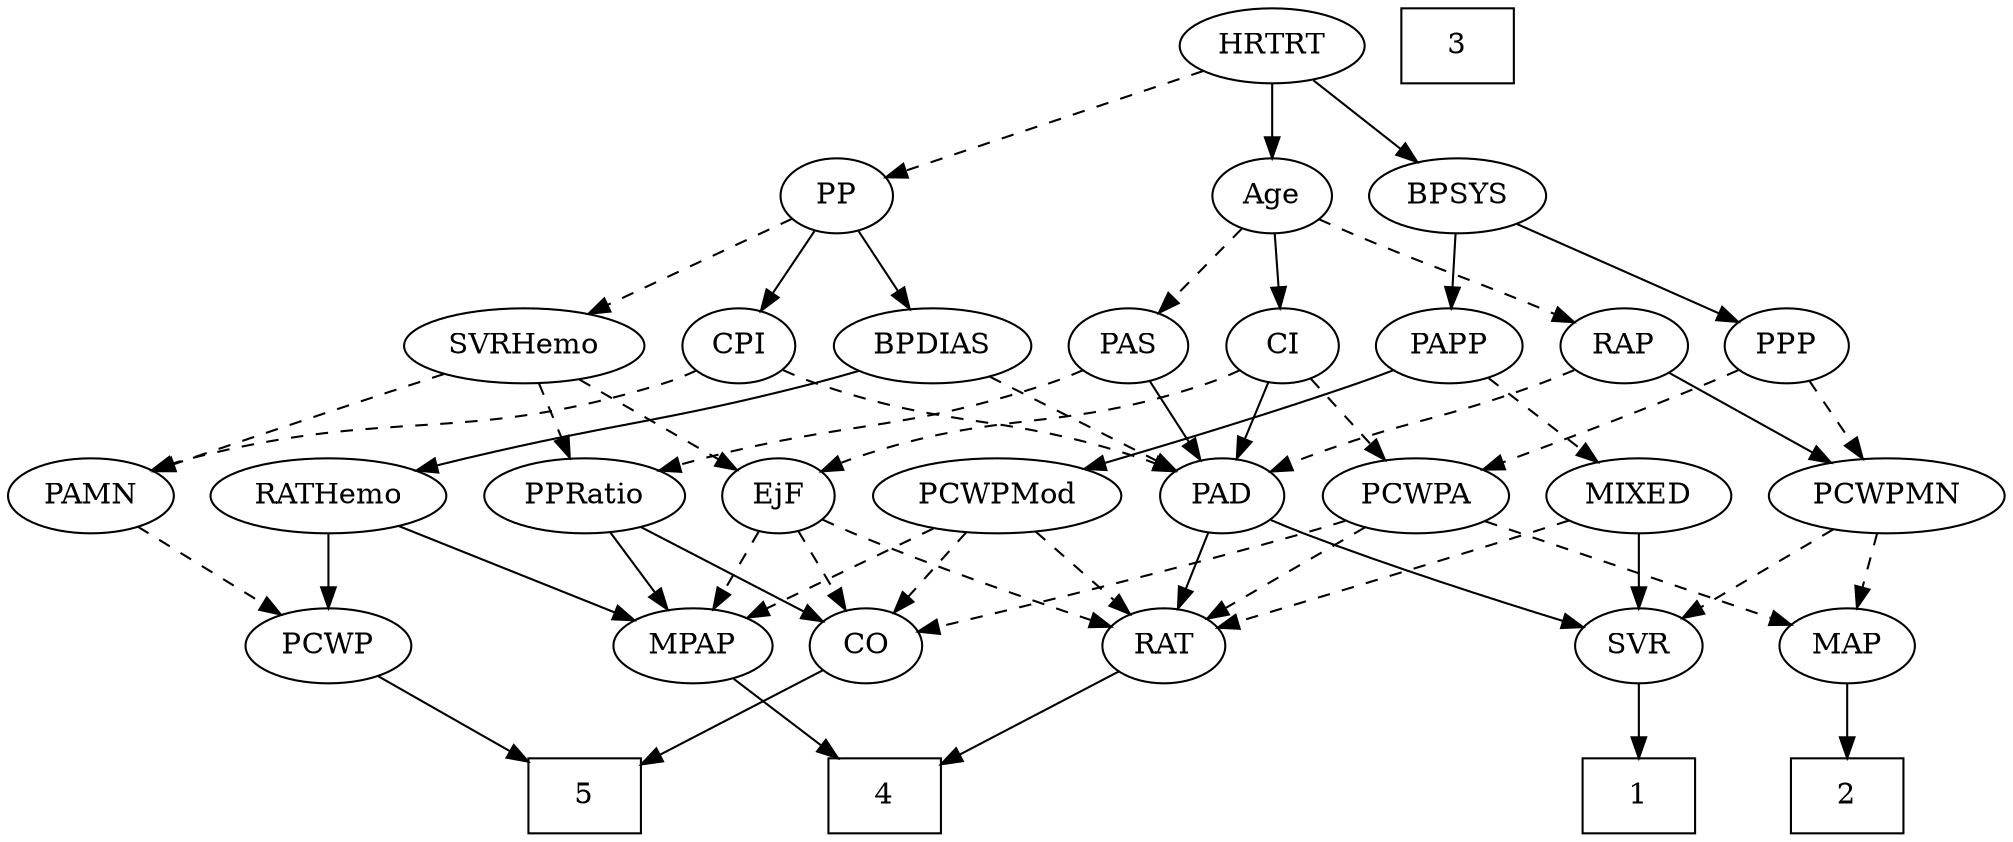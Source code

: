 strict digraph {
	graph [bb="0,0,874.44,396"];
	node [label="\N"];
	1	[height=0.5,
		pos="158.05,18",
		shape=box,
		width=0.75];
	2	[height=0.5,
		pos="66.046,18",
		shape=box,
		width=0.75];
	3	[height=0.5,
		pos="404.05,378",
		shape=box,
		width=0.75];
	4	[height=0.5,
		pos="410.05,18",
		shape=box,
		width=0.75];
	5	[height=0.5,
		pos="618.05,18",
		shape=box,
		width=0.75];
	Age	[height=0.5,
		pos="319.05,306",
		width=0.75];
	RAP	[height=0.5,
		pos="161.05,234",
		width=0.77632];
	Age -> RAP	[pos="e,183.3,245.36 297.79,294.79 292.96,292.52 287.84,290.15 283.05,288 245.6,271.24 235.58,268.57 198.05,252 196.25,251.21 194.41,250.39 \
192.56,249.55",
		style=dashed];
	PAS	[height=0.5,
		pos="388.05,234",
		width=0.75];
	Age -> PAS	[pos="e,373.77,249.49 333.34,290.5 342.96,280.73 355.82,267.69 366.66,256.7",
		style=dashed];
	CI	[height=0.5,
		pos="316.05,234",
		width=0.75];
	Age -> CI	[pos="e,316.78,252.1 318.3,287.7 317.97,279.98 317.58,270.71 317.21,262.11",
		style=solid];
	EjF	[height=0.5,
		pos="542.05,162",
		width=0.75];
	MPAP	[height=0.5,
		pos="582.05,90",
		width=0.97491];
	EjF -> MPAP	[pos="e,572.54,107.63 551.32,144.76 556.1,136.4 562.04,126.02 567.41,116.61",
		style=dashed];
	CO	[height=0.5,
		pos="502.05,90",
		width=0.75];
	EjF -> CO	[pos="e,511.27,107.15 532.77,144.76 527.87,136.19 521.76,125.49 516.27,115.9",
		style=dashed];
	RAT	[height=0.5,
		pos="388.05,90",
		width=0.75827];
	EjF -> RAT	[pos="e,410.29,100.84 520.76,150.86 515.93,148.59 510.82,146.2 506.05,144 476.82,130.54 443.35,115.55 419.54,104.95",
		style=dashed];
	PAD	[height=0.5,
		pos="346.05,162",
		width=0.79437];
	RAP -> PAD	[pos="e,323.92,173.68 182.78,222.5 187.75,220.25 193.04,217.95 198.05,216 246.36,197.14 260.73,198.86 309.05,180 310.87,179.29 312.74,\
178.53 314.61,177.74",
		style=dashed];
	PCWPMN	[height=0.5,
		pos="50.046,162",
		width=1.3902];
	RAP -> PCWPMN	[pos="e,73.79,177.97 141.71,220.81 125.34,210.48 101.52,195.46 82.271,183.32",
		style=solid];
	MIXED	[height=0.5,
		pos="158.05,162",
		width=1.1193];
	MIXED -> RAT	[pos="e,363.34,97.82 188.55,150.16 194.66,148.06 201.04,145.92 207.05,144 257.79,127.78 317.14,110.77 353.67,100.52",
		style=dashed];
	SVR	[height=0.5,
		pos="158.05,90",
		width=0.77632];
	MIXED -> SVR	[pos="e,158.05,108.1 158.05,143.7 158.05,135.98 158.05,126.71 158.05,118.11",
		style=solid];
	MPAP -> 4	[pos="e,437.3,30.092 555.17,78.062 526.06,66.214 479.43,47.236 446.9,34.001",
		style=solid];
	BPSYS	[height=0.5,
		pos="236.05,306",
		width=1.0471];
	PPP	[height=0.5,
		pos="88.046,234",
		width=0.75];
	BPSYS -> PPP	[pos="e,109.68,245.23 210.27,292.81 184.89,280.81 146.12,262.47 119.07,249.68",
		style=solid];
	PAPP	[height=0.5,
		pos="239.05,234",
		width=0.88464];
	BPSYS -> PAPP	[pos="e,238.31,252.1 236.79,287.7 237.12,279.98 237.52,270.71 237.88,262.11",
		style=solid];
	PAD -> RAT	[pos="e,378.36,107.15 355.79,144.76 360.93,136.19 367.35,125.49 373.11,115.9",
		style=solid];
	PAD -> SVR	[pos="e,182.63,98.846 323.89,150.41 319.03,148.21 313.9,145.96 309.05,144 269.59,128.05 223.29,112.21 192.46,102.06",
		style=solid];
	CO -> 5	[pos="e,590.74,35.478 521.46,77.284 537.98,67.316 562.14,52.737 582.16,40.655",
		style=solid];
	PAS -> PAD	[pos="e,355.83,179.31 378.52,217.12 373.38,208.56 366.92,197.8 361.12,188.13",
		style=solid];
	PPRatio	[height=0.5,
		pos="627.05,162",
		width=1.1013];
	PAS -> PPRatio	[pos="e,597.14,173.93 408.67,222.35 413.62,220.05 418.95,217.77 424.05,216 490.42,192.86 510.53,199.55 578.05,180 581.16,179.1 584.37,\
178.11 587.58,177.09",
		style=dashed];
	PAMN	[height=0.5,
		pos="838.05,162",
		width=1.011];
	PCWP	[height=0.5,
		pos="734.05,90",
		width=0.97491];
	PAMN -> PCWP	[pos="e,754.71,104.91 817,146.83 801.53,136.42 780.32,122.15 763.22,110.64",
		style=dashed];
	RATHemo	[height=0.5,
		pos="734.05,162",
		width=1.3721];
	RATHemo -> MPAP	[pos="e,607.23,102.6 704.74,147.5 679.54,135.9 643.15,119.14 616.55,106.89",
		style=solid];
	RATHemo -> PCWP	[pos="e,734.05,108.1 734.05,143.7 734.05,135.98 734.05,126.71 734.05,118.11",
		style=solid];
	CPI	[height=0.5,
		pos="562.05,234",
		width=0.75];
	CPI -> PAD	[pos="e,368.29,173.72 541.01,222.24 536.17,219.99 530.99,217.78 526.05,216 464.77,194 445.55,201.37 384.05,180 381.94,179.27 379.79,178.46 \
377.63,177.62",
		style=dashed];
	CPI -> PAMN	[pos="e,810.56,174.02 582.61,222.18 587.57,219.88 592.92,217.66 598.05,216 681.5,189.05 707.5,203.28 792.05,180 794.99,179.19 798.01,178.27 \
801.03,177.3",
		style=dashed];
	RAT -> 4	[pos="e,404.62,36.275 393.37,72.055 395.82,64.261 398.79,54.822 401.54,46.079",
		style=solid];
	SVR -> 1	[pos="e,158.05,36.104 158.05,71.697 158.05,63.983 158.05,54.712 158.05,46.112",
		style=solid];
	PCWPMod	[height=0.5,
		pos="445.05,162",
		width=1.4443];
	PCWPMod -> MPAP	[pos="e,558.14,103.21 473.1,146.67 495.12,135.42 525.82,119.73 549.02,107.87",
		style=dashed];
	PCWPMod -> CO	[pos="e,489.42,106.51 458.55,144.41 465.86,135.44 475,124.21 483.01,114.37",
		style=dashed];
	PCWPMod -> RAT	[pos="e,400.68,106.51 431.54,144.41 424.23,135.44 415.09,124.21 407.08,114.37",
		style=dashed];
	PCWPA	[height=0.5,
		pos="258.05,162",
		width=1.1555];
	PCWPA -> CO	[pos="e,477.1,97.295 289.42,150 295.58,147.94 302,145.85 308.05,144 363.36,127.06 428.34,109.84 467.3,99.808",
		style=dashed];
	PCWPA -> RAT	[pos="e,367.34,102.15 283.11,147.5 304.64,135.91 335.71,119.18 358.46,106.93",
		style=dashed];
	MAP	[height=0.5,
		pos="66.046,90",
		width=0.84854];
	PCWPA -> MAP	[pos="e,91.3,100.21 227.2,149.75 192.7,137.18 136.96,116.85 100.91,103.71",
		style=dashed];
	PCWPMN -> SVR	[pos="e,138.88,103.42 73.214,145.98 89.893,135.17 112.47,120.54 130.14,109.08",
		style=dashed];
	PCWPMN -> MAP	[pos="e,62.136,108.1 54.001,143.7 55.764,135.98 57.883,126.71 59.848,118.11",
		style=dashed];
	SVRHemo	[height=0.5,
		pos="657.05,234",
		width=1.3902];
	SVRHemo -> EjF	[pos="e,561.45,174.81 632.66,218.15 614.33,207 589.19,191.7 570.04,180.04",
		style=dashed];
	SVRHemo -> PAMN	[pos="e,810.26,173.75 689.82,220.32 721.03,208.26 767.95,190.11 800.61,177.48",
		style=dashed];
	SVRHemo -> PPRatio	[pos="e,634.24,179.79 649.78,216.05 646.32,207.97 642.1,198.12 638.24,189.11",
		style=dashed];
	BPDIAS	[height=0.5,
		pos="475.05,234",
		width=1.1735];
	BPDIAS -> PAD	[pos="e,366.9,174.32 449.87,219.34 428.69,207.85 398.38,191.4 375.97,179.24",
		style=dashed];
	BPDIAS -> RATHemo	[pos="e,697.3,174.07 506.74,221.96 513.11,219.88 519.76,217.8 526.05,216 591.96,197.14 609.8,197.65 676.05,180 679.82,179 683.72,177.92 \
687.63,176.83",
		style=solid];
	MAP -> 2	[pos="e,66.046,36.104 66.046,71.697 66.046,63.983 66.046,54.712 66.046,46.112",
		style=solid];
	PP	[height=0.5,
		pos="518.05,306",
		width=0.75];
	PP -> CPI	[pos="e,552.1,250.82 528.03,289.12 533.54,280.34 540.51,269.26 546.7,259.42",
		style=solid];
	PP -> SVRHemo	[pos="e,629.12,249.06 538.86,294.52 560.24,283.75 593.98,266.76 619.94,253.69",
		style=dashed];
	PP -> BPDIAS	[pos="e,485.36,251.8 508.29,289.12 503.11,280.68 496.61,270.1 490.74,260.55",
		style=solid];
	PPP -> PCWPA	[pos="e,227.75,174.34 109.26,222.7 114.09,220.44 119.23,218.09 124.05,216 155.43,202.4 191.51,188.21 218.32,177.94",
		style=dashed];
	PPP -> PCWPMN	[pos="e,59.341,180.12 79.232,216.76 74.759,208.53 69.217,198.32 64.168,189.02",
		style=dashed];
	PPRatio -> MPAP	[pos="e,592.63,107.47 616.38,144.41 610.95,135.95 604.22,125.49 598.17,116.08",
		style=solid];
	PPRatio -> CO	[pos="e,522.35,102.37 602.94,147.5 582.46,136.03 552.99,119.53 531.18,107.32",
		style=solid];
	PCWP -> 5	[pos="e,645.08,35.311 712.23,75.834 695.8,65.919 672.92,52.112 653.82,40.589",
		style=solid];
	CI -> EjF	[pos="e,521.42,173.65 336.67,222.35 341.62,220.05 346.95,217.77 352.05,216 418.42,192.86 439.67,203.14 506.05,180 507.95,179.33 509.9,\
178.6 511.84,177.82",
		style=dashed];
	CI -> PAD	[pos="e,338.99,179.47 323.16,216.41 326.7,208.13 331.08,197.92 335.05,188.66",
		style=solid];
	CI -> PCWPA	[pos="e,271.41,179.13 303.46,217.81 295.99,208.8 286.36,197.18 277.89,186.95",
		style=dashed];
	PAPP -> MIXED	[pos="e,175.65,178.21 222.26,218.5 211.09,208.84 196.19,195.97 183.56,185.05",
		style=dashed];
	PAPP -> PCWPMod	[pos="e,406.73,174.33 263.63,222.42 269.01,220.22 274.69,217.97 280.05,216 318.95,201.71 363.76,187.46 396.86,177.33",
		style=solid];
	HRTRT	[height=0.5,
		pos="319.05,378",
		width=1.1013];
	HRTRT -> Age	[pos="e,319.05,324.1 319.05,359.7 319.05,351.98 319.05,342.71 319.05,334.11",
		style=solid];
	HRTRT -> BPSYS	[pos="e,253.74,321.92 301.04,361.81 289.54,352.11 274.45,339.39 261.71,328.64",
		style=solid];
	HRTRT -> PP	[pos="e,494.52,315.28 349.7,366.22 386.33,353.33 447.38,331.86 485.02,318.62",
		style=dashed];
}

